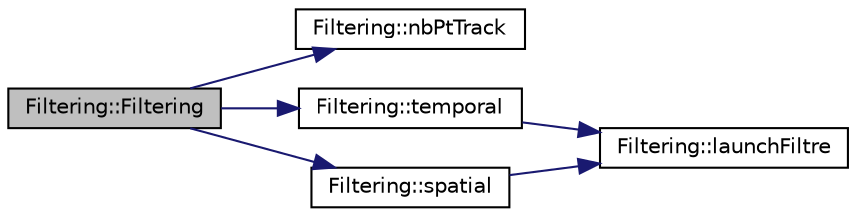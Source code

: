 digraph "Filtering::Filtering"
{
 // INTERACTIVE_SVG=YES
  bgcolor="transparent";
  edge [fontname="Helvetica",fontsize="10",labelfontname="Helvetica",labelfontsize="10"];
  node [fontname="Helvetica",fontsize="10",shape=record];
  rankdir="LR";
  Node1 [label="Filtering::Filtering",height=0.2,width=0.4,color="black", fillcolor="grey75", style="filled", fontcolor="black"];
  Node1 -> Node2 [color="midnightblue",fontsize="10",style="solid",fontname="Helvetica"];
  Node2 [label="Filtering::nbPtTrack",height=0.2,width=0.4,color="black",URL="$class_filtering.html#a3baa778d251523a5b109f693dcb47fe2",tooltip="nbPtTrack "];
  Node1 -> Node3 [color="midnightblue",fontsize="10",style="solid",fontname="Helvetica"];
  Node3 [label="Filtering::temporal",height=0.2,width=0.4,color="black",URL="$class_filtering.html#a25effdf66380ccdd5079874be70832b2",tooltip="temporal "];
  Node3 -> Node4 [color="midnightblue",fontsize="10",style="solid",fontname="Helvetica"];
  Node4 [label="Filtering::launchFiltre",height=0.2,width=0.4,color="black",URL="$class_filtering.html#af19a51baea507dd6ab30d1f7c2843600",tooltip="launchFiltre "];
  Node1 -> Node5 [color="midnightblue",fontsize="10",style="solid",fontname="Helvetica"];
  Node5 [label="Filtering::spatial",height=0.2,width=0.4,color="black",URL="$class_filtering.html#ae15eb7d32eb9459e25edd996bbd155cb",tooltip="spatial "];
  Node5 -> Node4 [color="midnightblue",fontsize="10",style="solid",fontname="Helvetica"];
}
